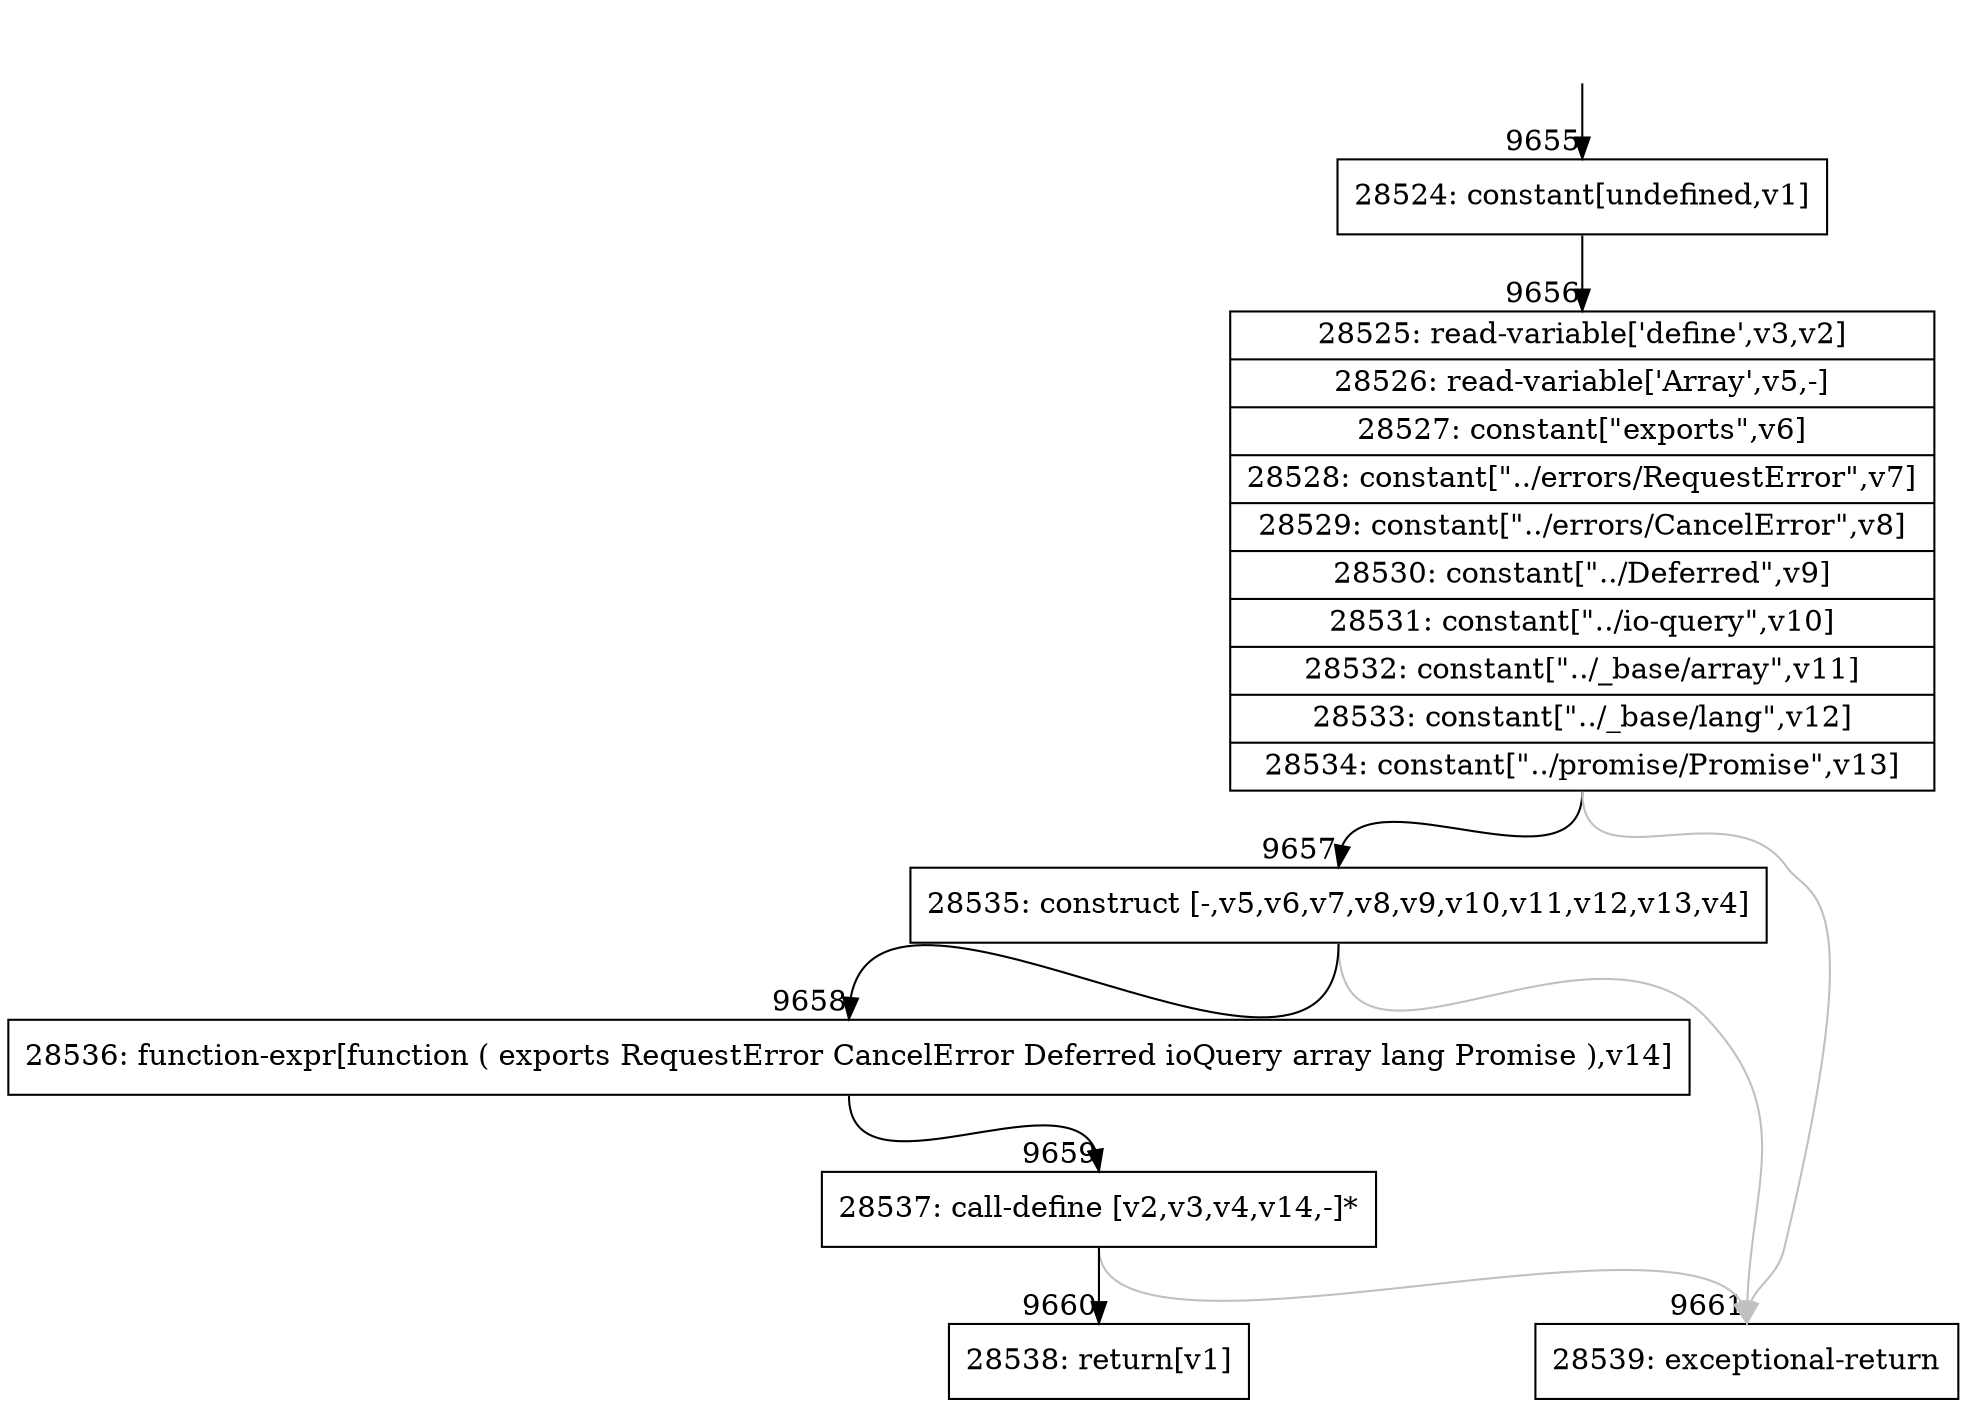 digraph {
rankdir="TD"
BB_entry649[shape=none,label=""];
BB_entry649 -> BB9655 [tailport=s, headport=n, headlabel="    9655"]
BB9655 [shape=record label="{28524: constant[undefined,v1]}" ] 
BB9655 -> BB9656 [tailport=s, headport=n, headlabel="      9656"]
BB9656 [shape=record label="{28525: read-variable['define',v3,v2]|28526: read-variable['Array',v5,-]|28527: constant[\"exports\",v6]|28528: constant[\"../errors/RequestError\",v7]|28529: constant[\"../errors/CancelError\",v8]|28530: constant[\"../Deferred\",v9]|28531: constant[\"../io-query\",v10]|28532: constant[\"../_base/array\",v11]|28533: constant[\"../_base/lang\",v12]|28534: constant[\"../promise/Promise\",v13]}" ] 
BB9656 -> BB9657 [tailport=s, headport=n, headlabel="      9657"]
BB9656 -> BB9661 [tailport=s, headport=n, color=gray, headlabel="      9661"]
BB9657 [shape=record label="{28535: construct [-,v5,v6,v7,v8,v9,v10,v11,v12,v13,v4]}" ] 
BB9657 -> BB9658 [tailport=s, headport=n, headlabel="      9658"]
BB9657 -> BB9661 [tailport=s, headport=n, color=gray]
BB9658 [shape=record label="{28536: function-expr[function ( exports RequestError CancelError Deferred ioQuery array lang Promise ),v14]}" ] 
BB9658 -> BB9659 [tailport=s, headport=n, headlabel="      9659"]
BB9659 [shape=record label="{28537: call-define [v2,v3,v4,v14,-]*}" ] 
BB9659 -> BB9660 [tailport=s, headport=n, headlabel="      9660"]
BB9659 -> BB9661 [tailport=s, headport=n, color=gray]
BB9660 [shape=record label="{28538: return[v1]}" ] 
BB9661 [shape=record label="{28539: exceptional-return}" ] 
//#$~ 13375
}
